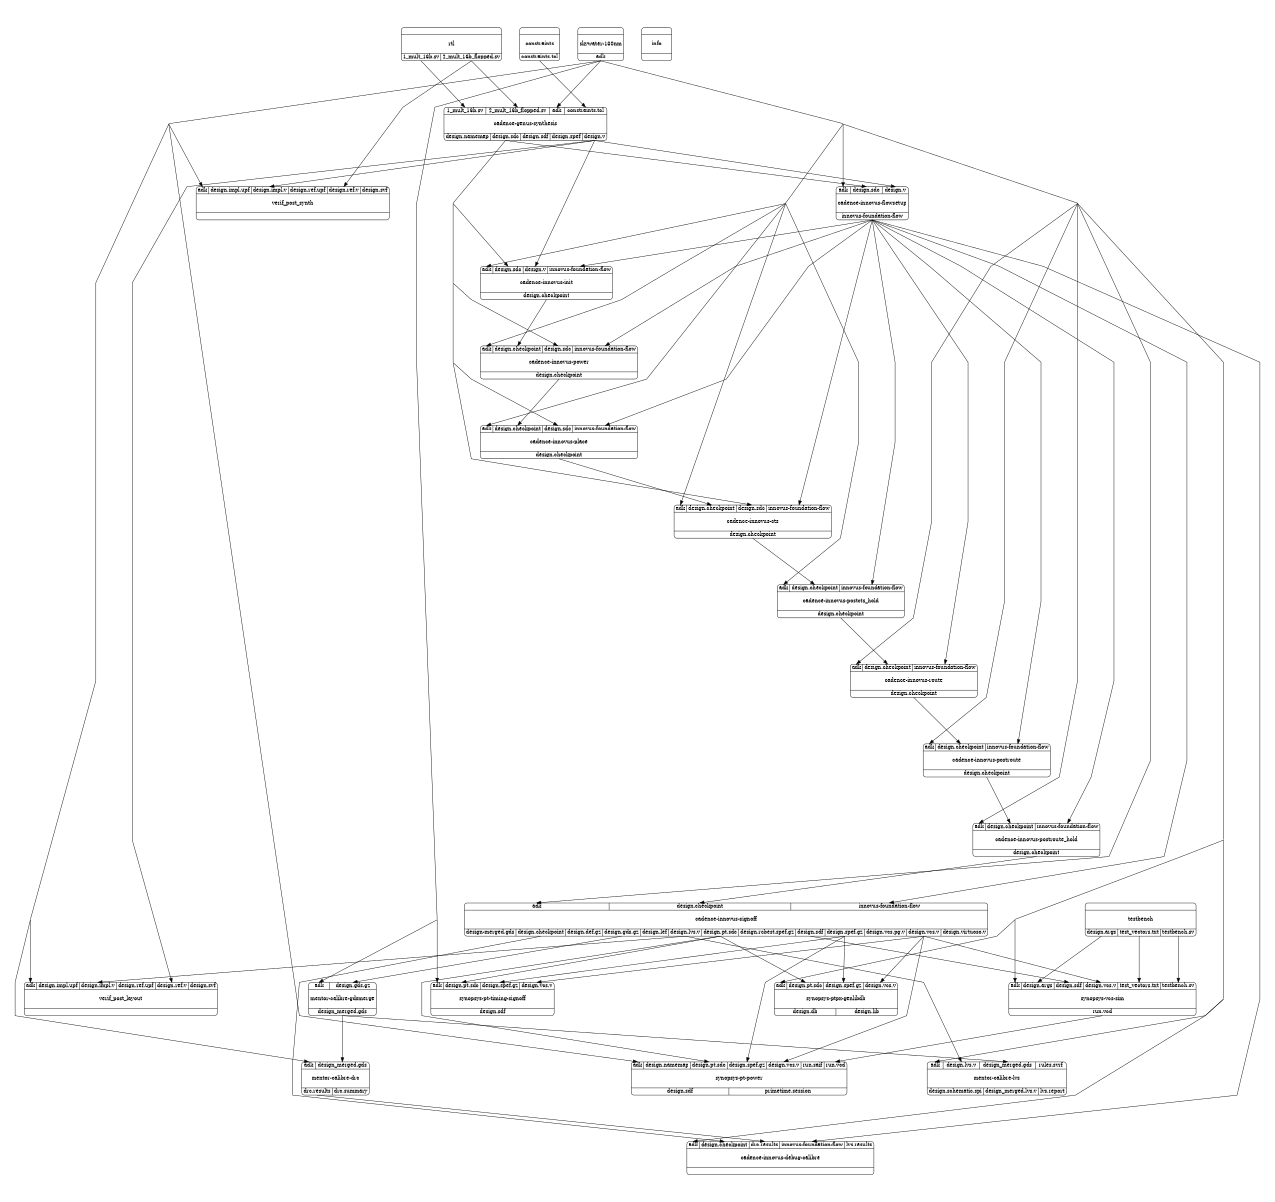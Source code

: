 digraph {
label="";
labelloc="t";
fontsize=60;
size="8.5;11";
ratio="fill";
margin=0;
pad=1;
rankdir="TB";
concentrate=true;
splines=polyline;
center=true;
nodesep=1.2;
ranksep=0.8;
cadence_genus_synthesis [ fontsize=24, width=2, penwidth=2, shape=Mrecord, label="{ { <i_1_mult_16b_sv> 1_mult_16b.sv | <i_2_mult_16b_flopped_sv> 2_mult_16b_flopped.sv | <i_adk> adk | <i_constraints_tcl> constraints.tcl } | \ncadence-genus-synthesis\n\n | { <o_design_namemap> design.namemap | <o_design_sdc> design.sdc | <o_design_sdf> design.sdf | <o_design_spef> design.spef | <o_design_v> design.v } }", color=black ];
cadence_innovus_cts [ fontsize=24, width=2, penwidth=2, shape=Mrecord, label="{ { <i_adk> adk | <i_design_checkpoint> design.checkpoint | <i_design_sdc> design.sdc | <i_innovus_foundation_flow> innovus-foundation-flow } | \ncadence-innovus-cts\n\n | { <o_design_checkpoint> design.checkpoint } }", color=black ];
cadence_innovus_debug_calibre [ fontsize=24, width=2, penwidth=2, shape=Mrecord, label="{ { <i_adk> adk | <i_design_checkpoint> design.checkpoint | <i_drc_results> drc.results | <i_innovus_foundation_flow> innovus-foundation-flow | <i_lvs_results> lvs.results } | \ncadence-innovus-debug-calibre\n\n | {  } }", color=black ];
cadence_innovus_flowsetup [ fontsize=24, width=2, penwidth=2, shape=Mrecord, label="{ { <i_adk> adk | <i_design_sdc> design.sdc | <i_design_v> design.v } | \ncadence-innovus-flowsetup\n\n | { <o_innovus_foundation_flow> innovus-foundation-flow } }", color=black ];
cadence_innovus_init [ fontsize=24, width=2, penwidth=2, shape=Mrecord, label="{ { <i_adk> adk | <i_design_sdc> design.sdc | <i_design_v> design.v | <i_innovus_foundation_flow> innovus-foundation-flow } | \ncadence-innovus-init\n\n | { <o_design_checkpoint> design.checkpoint } }", color=black ];
cadence_innovus_place [ fontsize=24, width=2, penwidth=2, shape=Mrecord, label="{ { <i_adk> adk | <i_design_checkpoint> design.checkpoint | <i_design_sdc> design.sdc | <i_innovus_foundation_flow> innovus-foundation-flow } | \ncadence-innovus-place\n\n | { <o_design_checkpoint> design.checkpoint } }", color=black ];
cadence_innovus_postcts_hold [ fontsize=24, width=2, penwidth=2, shape=Mrecord, label="{ { <i_adk> adk | <i_design_checkpoint> design.checkpoint | <i_innovus_foundation_flow> innovus-foundation-flow } | \ncadence-innovus-postcts_hold\n\n | { <o_design_checkpoint> design.checkpoint } }", color=black ];
cadence_innovus_postroute [ fontsize=24, width=2, penwidth=2, shape=Mrecord, label="{ { <i_adk> adk | <i_design_checkpoint> design.checkpoint | <i_innovus_foundation_flow> innovus-foundation-flow } | \ncadence-innovus-postroute\n\n | { <o_design_checkpoint> design.checkpoint } }", color=black ];
cadence_innovus_postroute_hold [ fontsize=24, width=2, penwidth=2, shape=Mrecord, label="{ { <i_adk> adk | <i_design_checkpoint> design.checkpoint | <i_innovus_foundation_flow> innovus-foundation-flow } | \ncadence-innovus-postroute_hold\n\n | { <o_design_checkpoint> design.checkpoint } }", color=black ];
cadence_innovus_power [ fontsize=24, width=2, penwidth=2, shape=Mrecord, label="{ { <i_adk> adk | <i_design_checkpoint> design.checkpoint | <i_design_sdc> design.sdc | <i_innovus_foundation_flow> innovus-foundation-flow } | \ncadence-innovus-power\n\n | { <o_design_checkpoint> design.checkpoint } }", color=black ];
cadence_innovus_route [ fontsize=24, width=2, penwidth=2, shape=Mrecord, label="{ { <i_adk> adk | <i_design_checkpoint> design.checkpoint | <i_innovus_foundation_flow> innovus-foundation-flow } | \ncadence-innovus-route\n\n | { <o_design_checkpoint> design.checkpoint } }", color=black ];
cadence_innovus_signoff [ fontsize=24, width=2, penwidth=2, shape=Mrecord, label="{ { <i_adk> adk | <i_design_checkpoint> design.checkpoint | <i_innovus_foundation_flow> innovus-foundation-flow } | \ncadence-innovus-signoff\n\n | { <o_design_merged_gds> design-merged.gds | <o_design_checkpoint> design.checkpoint | <o_design_def_gz> design.def.gz | <o_design_gds_gz> design.gds.gz | <o_design_lef> design.lef | <o_design_lvs_v> design.lvs.v | <o_design_pt_sdc> design.pt.sdc | <o_design_rcbest_spef_gz> design.rcbest.spef.gz | <o_design_sdf> design.sdf | <o_design_spef_gz> design.spef.gz | <o_design_vcs_pg_v> design.vcs.pg.v | <o_design_vcs_v> design.vcs.v | <o_design_virtuoso_v> design.virtuoso.v } }", color=black ];
constraints [ fontsize=24, width=2, penwidth=2, shape=Mrecord, label="{ {  } | \nconstraints\n\n | { <o_constraints_tcl> constraints.tcl } }", color=black ];
info [ fontsize=24, width=2, penwidth=2, shape=Mrecord, label="{ {  } | \ninfo\n\n | {  } }", color=black ];
mentor_calibre_drc [ fontsize=24, width=2, penwidth=2, shape=Mrecord, label="{ { <i_adk> adk | <i_design_merged_gds> design_merged.gds } | \nmentor-calibre-drc\n\n | { <o_drc_results> drc.results | <o_drc_summary> drc.summary } }", color=black ];
mentor_calibre_gdsmerge [ fontsize=24, width=2, penwidth=2, shape=Mrecord, label="{ { <i_adk> adk | <i_design_gds_gz> design.gds.gz } | \nmentor-calibre-gdsmerge\n\n | { <o_design_merged_gds> design_merged.gds } }", color=black ];
mentor_calibre_lvs [ fontsize=24, width=2, penwidth=2, shape=Mrecord, label="{ { <i_adk> adk | <i_design_lvs_v> design.lvs.v | <i_design_merged_gds> design_merged.gds | <i_rules_svrf> rules.svrf } | \nmentor-calibre-lvs\n\n | { <o_design_schematic_spi> design.schematic.spi | <o_design_merged_lvs_v> design_merged.lvs.v | <o_lvs_report> lvs.report } }", color=black ];
rtl [ fontsize=24, width=2, penwidth=2, shape=Mrecord, label="{ {  } | \nrtl\n\n | { <o_1_mult_16b_sv> 1_mult_16b.sv | <o_2_mult_16b_flopped_sv> 2_mult_16b_flopped.sv } }", color=black ];
skywater_130nm [ fontsize=24, width=2, penwidth=2, shape=Mrecord, label="{ {  } | \nskywater-130nm\n\n | { <o_adk> adk } }", color=black ];
synopsys_pt_power [ fontsize=24, width=2, penwidth=2, shape=Mrecord, label="{ { <i_adk> adk | <i_design_namemap> design.namemap | <i_design_pt_sdc> design.pt.sdc | <i_design_spef_gz> design.spef.gz | <i_design_vcs_v> design.vcs.v | <i_run_saif> run.saif | <i_run_vcd> run.vcd } | \nsynopsys-pt-power\n\n | { <o_design_sdf> design.sdf | <o_primetime_session> primetime.session } }", color=black ];
synopsys_pt_timing_signoff [ fontsize=24, width=2, penwidth=2, shape=Mrecord, label="{ { <i_adk> adk | <i_design_pt_sdc> design.pt.sdc | <i_design_spef_gz> design.spef.gz | <i_design_vcs_v> design.vcs.v } | \nsynopsys-pt-timing-signoff\n\n | { <o_design_sdf> design.sdf } }", color=black ];
synopsys_ptpx_genlibdb [ fontsize=24, width=2, penwidth=2, shape=Mrecord, label="{ { <i_adk> adk | <i_design_pt_sdc> design.pt.sdc | <i_design_spef_gz> design.spef.gz | <i_design_vcs_v> design.vcs.v } | \nsynopsys-ptpx-genlibdb\n\n | { <o_design_db> design.db | <o_design_lib> design.lib } }", color=black ];
synopsys_vcs_sim [ fontsize=24, width=2, penwidth=2, shape=Mrecord, label="{ { <i_adk> adk | <i_design_args> design.args | <i_design_sdf> design.sdf | <i_design_vcs_v> design.vcs.v | <i_test_vectors_txt> test_vectors.txt | <i_testbench_sv> testbench.sv } | \nsynopsys-vcs-sim\n\n | { <o_run_vcd> run.vcd } }", color=black ];
testbench [ fontsize=24, width=2, penwidth=2, shape=Mrecord, label="{ {  } | \ntestbench\n\n | { <o_design_args> design.args | <o_test_vectors_txt> test_vectors.txt | <o_testbench_sv> testbench.sv } }", color=black ];
verif_post_layout [ fontsize=24, width=2, penwidth=2, shape=Mrecord, label="{ { <i_adk> adk | <i_design_impl_upf> design.impl.upf | <i_design_impl_v> design.impl.v | <i_design_ref_upf> design.ref.upf | <i_design_ref_v> design.ref.v | <i_design_svf> design.svf } | \nverif_post_layout\n\n | {  } }", color=black ];
verif_post_synth [ fontsize=24, width=2, penwidth=2, shape=Mrecord, label="{ { <i_adk> adk | <i_design_impl_upf> design.impl.upf | <i_design_impl_v> design.impl.v | <i_design_ref_upf> design.ref.upf | <i_design_ref_v> design.ref.v | <i_design_svf> design.svf } | \nverif_post_synth\n\n | {  } }", color=black ];
rtl:o_1_mult_16b_sv:s -> cadence_genus_synthesis:i_1_mult_16b_sv:n [ arrowsize=2, penwidth=2 ];
rtl:o_2_mult_16b_flopped_sv:s -> cadence_genus_synthesis:i_2_mult_16b_flopped_sv:n [ arrowsize=2, penwidth=2 ];
skywater_130nm:o_adk:s -> cadence_genus_synthesis:i_adk:n [ arrowsize=2, penwidth=2 ];
constraints:o_constraints_tcl:s -> cadence_genus_synthesis:i_constraints_tcl:n [ arrowsize=2, penwidth=2 ];
skywater_130nm:o_adk:s -> cadence_innovus_cts:i_adk:n [ arrowsize=2, penwidth=2 ];
cadence_innovus_place:o_design_checkpoint:s -> cadence_innovus_cts:i_design_checkpoint:n [ arrowsize=2, penwidth=2 ];
cadence_genus_synthesis:o_design_sdc:s -> cadence_innovus_cts:i_design_sdc:n [ arrowsize=2, penwidth=2 ];
cadence_innovus_flowsetup:o_innovus_foundation_flow:s -> cadence_innovus_cts:i_innovus_foundation_flow:n [ arrowsize=2, penwidth=2 ];
skywater_130nm:o_adk:s -> cadence_innovus_debug_calibre:i_adk:n [ arrowsize=2, penwidth=2 ];
cadence_innovus_signoff:o_design_checkpoint:s -> cadence_innovus_debug_calibre:i_design_checkpoint:n [ arrowsize=2, penwidth=2 ];
mentor_calibre_drc:o_drc_results:s -> cadence_innovus_debug_calibre:i_drc_results:n [ arrowsize=2, penwidth=2 ];
cadence_innovus_flowsetup:o_innovus_foundation_flow:s -> cadence_innovus_debug_calibre:i_innovus_foundation_flow:n [ arrowsize=2, penwidth=2 ];
skywater_130nm:o_adk:s -> cadence_innovus_flowsetup:i_adk:n [ arrowsize=2, penwidth=2 ];
cadence_genus_synthesis:o_design_sdc:s -> cadence_innovus_flowsetup:i_design_sdc:n [ arrowsize=2, penwidth=2 ];
cadence_genus_synthesis:o_design_v:s -> cadence_innovus_flowsetup:i_design_v:n [ arrowsize=2, penwidth=2 ];
skywater_130nm:o_adk:s -> cadence_innovus_init:i_adk:n [ arrowsize=2, penwidth=2 ];
cadence_genus_synthesis:o_design_sdc:s -> cadence_innovus_init:i_design_sdc:n [ arrowsize=2, penwidth=2 ];
cadence_genus_synthesis:o_design_v:s -> cadence_innovus_init:i_design_v:n [ arrowsize=2, penwidth=2 ];
cadence_innovus_flowsetup:o_innovus_foundation_flow:s -> cadence_innovus_init:i_innovus_foundation_flow:n [ arrowsize=2, penwidth=2 ];
skywater_130nm:o_adk:s -> cadence_innovus_place:i_adk:n [ arrowsize=2, penwidth=2 ];
cadence_innovus_power:o_design_checkpoint:s -> cadence_innovus_place:i_design_checkpoint:n [ arrowsize=2, penwidth=2 ];
cadence_genus_synthesis:o_design_sdc:s -> cadence_innovus_place:i_design_sdc:n [ arrowsize=2, penwidth=2 ];
cadence_innovus_flowsetup:o_innovus_foundation_flow:s -> cadence_innovus_place:i_innovus_foundation_flow:n [ arrowsize=2, penwidth=2 ];
skywater_130nm:o_adk:s -> cadence_innovus_postcts_hold:i_adk:n [ arrowsize=2, penwidth=2 ];
cadence_innovus_cts:o_design_checkpoint:s -> cadence_innovus_postcts_hold:i_design_checkpoint:n [ arrowsize=2, penwidth=2 ];
cadence_innovus_flowsetup:o_innovus_foundation_flow:s -> cadence_innovus_postcts_hold:i_innovus_foundation_flow:n [ arrowsize=2, penwidth=2 ];
skywater_130nm:o_adk:s -> cadence_innovus_postroute:i_adk:n [ arrowsize=2, penwidth=2 ];
cadence_innovus_route:o_design_checkpoint:s -> cadence_innovus_postroute:i_design_checkpoint:n [ arrowsize=2, penwidth=2 ];
cadence_innovus_flowsetup:o_innovus_foundation_flow:s -> cadence_innovus_postroute:i_innovus_foundation_flow:n [ arrowsize=2, penwidth=2 ];
skywater_130nm:o_adk:s -> cadence_innovus_postroute_hold:i_adk:n [ arrowsize=2, penwidth=2 ];
cadence_innovus_postroute:o_design_checkpoint:s -> cadence_innovus_postroute_hold:i_design_checkpoint:n [ arrowsize=2, penwidth=2 ];
cadence_innovus_flowsetup:o_innovus_foundation_flow:s -> cadence_innovus_postroute_hold:i_innovus_foundation_flow:n [ arrowsize=2, penwidth=2 ];
skywater_130nm:o_adk:s -> cadence_innovus_power:i_adk:n [ arrowsize=2, penwidth=2 ];
cadence_innovus_init:o_design_checkpoint:s -> cadence_innovus_power:i_design_checkpoint:n [ arrowsize=2, penwidth=2 ];
cadence_genus_synthesis:o_design_sdc:s -> cadence_innovus_power:i_design_sdc:n [ arrowsize=2, penwidth=2 ];
cadence_innovus_flowsetup:o_innovus_foundation_flow:s -> cadence_innovus_power:i_innovus_foundation_flow:n [ arrowsize=2, penwidth=2 ];
skywater_130nm:o_adk:s -> cadence_innovus_route:i_adk:n [ arrowsize=2, penwidth=2 ];
cadence_innovus_postcts_hold:o_design_checkpoint:s -> cadence_innovus_route:i_design_checkpoint:n [ arrowsize=2, penwidth=2 ];
cadence_innovus_flowsetup:o_innovus_foundation_flow:s -> cadence_innovus_route:i_innovus_foundation_flow:n [ arrowsize=2, penwidth=2 ];
skywater_130nm:o_adk:s -> cadence_innovus_signoff:i_adk:n [ arrowsize=2, penwidth=2 ];
cadence_innovus_postroute_hold:o_design_checkpoint:s -> cadence_innovus_signoff:i_design_checkpoint:n [ arrowsize=2, penwidth=2 ];
cadence_innovus_flowsetup:o_innovus_foundation_flow:s -> cadence_innovus_signoff:i_innovus_foundation_flow:n [ arrowsize=2, penwidth=2 ];
skywater_130nm:o_adk:s -> mentor_calibre_drc:i_adk:n [ arrowsize=2, penwidth=2 ];
mentor_calibre_gdsmerge:o_design_merged_gds:s -> mentor_calibre_drc:i_design_merged_gds:n [ arrowsize=2, penwidth=2 ];
skywater_130nm:o_adk:s -> mentor_calibre_gdsmerge:i_adk:n [ arrowsize=2, penwidth=2 ];
cadence_innovus_signoff:o_design_gds_gz:s -> mentor_calibre_gdsmerge:i_design_gds_gz:n [ arrowsize=2, penwidth=2 ];
skywater_130nm:o_adk:s -> mentor_calibre_lvs:i_adk:n [ arrowsize=2, penwidth=2 ];
cadence_innovus_signoff:o_design_lvs_v:s -> mentor_calibre_lvs:i_design_lvs_v:n [ arrowsize=2, penwidth=2 ];
mentor_calibre_gdsmerge:o_design_merged_gds:s -> mentor_calibre_lvs:i_design_merged_gds:n [ arrowsize=2, penwidth=2 ];
skywater_130nm:o_adk:s -> synopsys_pt_power:i_adk:n [ arrowsize=2, penwidth=2 ];
cadence_innovus_signoff:o_design_pt_sdc:s -> synopsys_pt_power:i_design_pt_sdc:n [ arrowsize=2, penwidth=2 ];
cadence_innovus_signoff:o_design_spef_gz:s -> synopsys_pt_power:i_design_spef_gz:n [ arrowsize=2, penwidth=2 ];
cadence_innovus_signoff:o_design_vcs_v:s -> synopsys_pt_power:i_design_vcs_v:n [ arrowsize=2, penwidth=2 ];
synopsys_vcs_sim:o_run_vcd:s -> synopsys_pt_power:i_run_vcd:n [ arrowsize=2, penwidth=2 ];
skywater_130nm:o_adk:s -> synopsys_pt_timing_signoff:i_adk:n [ arrowsize=2, penwidth=2 ];
cadence_innovus_signoff:o_design_pt_sdc:s -> synopsys_pt_timing_signoff:i_design_pt_sdc:n [ arrowsize=2, penwidth=2 ];
cadence_innovus_signoff:o_design_spef_gz:s -> synopsys_pt_timing_signoff:i_design_spef_gz:n [ arrowsize=2, penwidth=2 ];
cadence_innovus_signoff:o_design_vcs_v:s -> synopsys_pt_timing_signoff:i_design_vcs_v:n [ arrowsize=2, penwidth=2 ];
skywater_130nm:o_adk:s -> synopsys_ptpx_genlibdb:i_adk:n [ arrowsize=2, penwidth=2 ];
cadence_innovus_signoff:o_design_pt_sdc:s -> synopsys_ptpx_genlibdb:i_design_pt_sdc:n [ arrowsize=2, penwidth=2 ];
cadence_innovus_signoff:o_design_spef_gz:s -> synopsys_ptpx_genlibdb:i_design_spef_gz:n [ arrowsize=2, penwidth=2 ];
cadence_innovus_signoff:o_design_vcs_v:s -> synopsys_ptpx_genlibdb:i_design_vcs_v:n [ arrowsize=2, penwidth=2 ];
skywater_130nm:o_adk:s -> synopsys_vcs_sim:i_adk:n [ arrowsize=2, penwidth=2 ];
testbench:o_design_args:s -> synopsys_vcs_sim:i_design_args:n [ arrowsize=2, penwidth=2 ];
cadence_innovus_signoff:o_design_sdf:s -> synopsys_vcs_sim:i_design_sdf:n [ arrowsize=2, penwidth=2 ];
cadence_innovus_signoff:o_design_vcs_v:s -> synopsys_vcs_sim:i_design_vcs_v:n [ arrowsize=2, penwidth=2 ];
testbench:o_test_vectors_txt:s -> synopsys_vcs_sim:i_test_vectors_txt:n [ arrowsize=2, penwidth=2 ];
testbench:o_testbench_sv:s -> synopsys_vcs_sim:i_testbench_sv:n [ arrowsize=2, penwidth=2 ];
skywater_130nm:o_adk:s -> verif_post_layout:i_adk:n [ arrowsize=2, penwidth=2 ];
cadence_innovus_signoff:o_design_lvs_v:s -> verif_post_layout:i_design_impl_v:n [ arrowsize=2, penwidth=2 ];
cadence_genus_synthesis:o_design_v:s -> verif_post_layout:i_design_ref_v:n [ arrowsize=2, penwidth=2 ];
skywater_130nm:o_adk:s -> verif_post_synth:i_adk:n [ arrowsize=2, penwidth=2 ];
cadence_genus_synthesis:o_design_v:s -> verif_post_synth:i_design_impl_v:n [ arrowsize=2, penwidth=2 ];
rtl:o_2_mult_16b_flopped_sv:s -> verif_post_synth:i_design_ref_v:n [ arrowsize=2, penwidth=2 ];
}